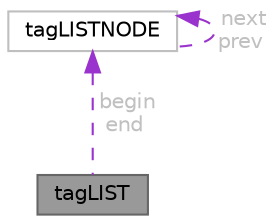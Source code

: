 digraph "tagLIST"
{
 // LATEX_PDF_SIZE
  bgcolor="transparent";
  edge [fontname=Helvetica,fontsize=10,labelfontname=Helvetica,labelfontsize=10];
  node [fontname=Helvetica,fontsize=10,shape=box,height=0.2,width=0.4];
  Node1 [id="Node000001",label="tagLIST",height=0.2,width=0.4,color="gray40", fillcolor="grey60", style="filled", fontcolor="black",tooltip=" "];
  Node2 -> Node1 [id="edge1_Node000001_Node000002",dir="back",color="darkorchid3",style="dashed",tooltip=" ",label=" begin\nend",fontcolor="grey" ];
  Node2 [id="Node000002",label="tagLISTNODE",height=0.2,width=0.4,color="grey75", fillcolor="white", style="filled",URL="$structtag_l_i_s_t_n_o_d_e.html",tooltip=" "];
  Node2 -> Node2 [id="edge2_Node000002_Node000002",dir="back",color="darkorchid3",style="dashed",tooltip=" ",label=" next\nprev",fontcolor="grey" ];
}
